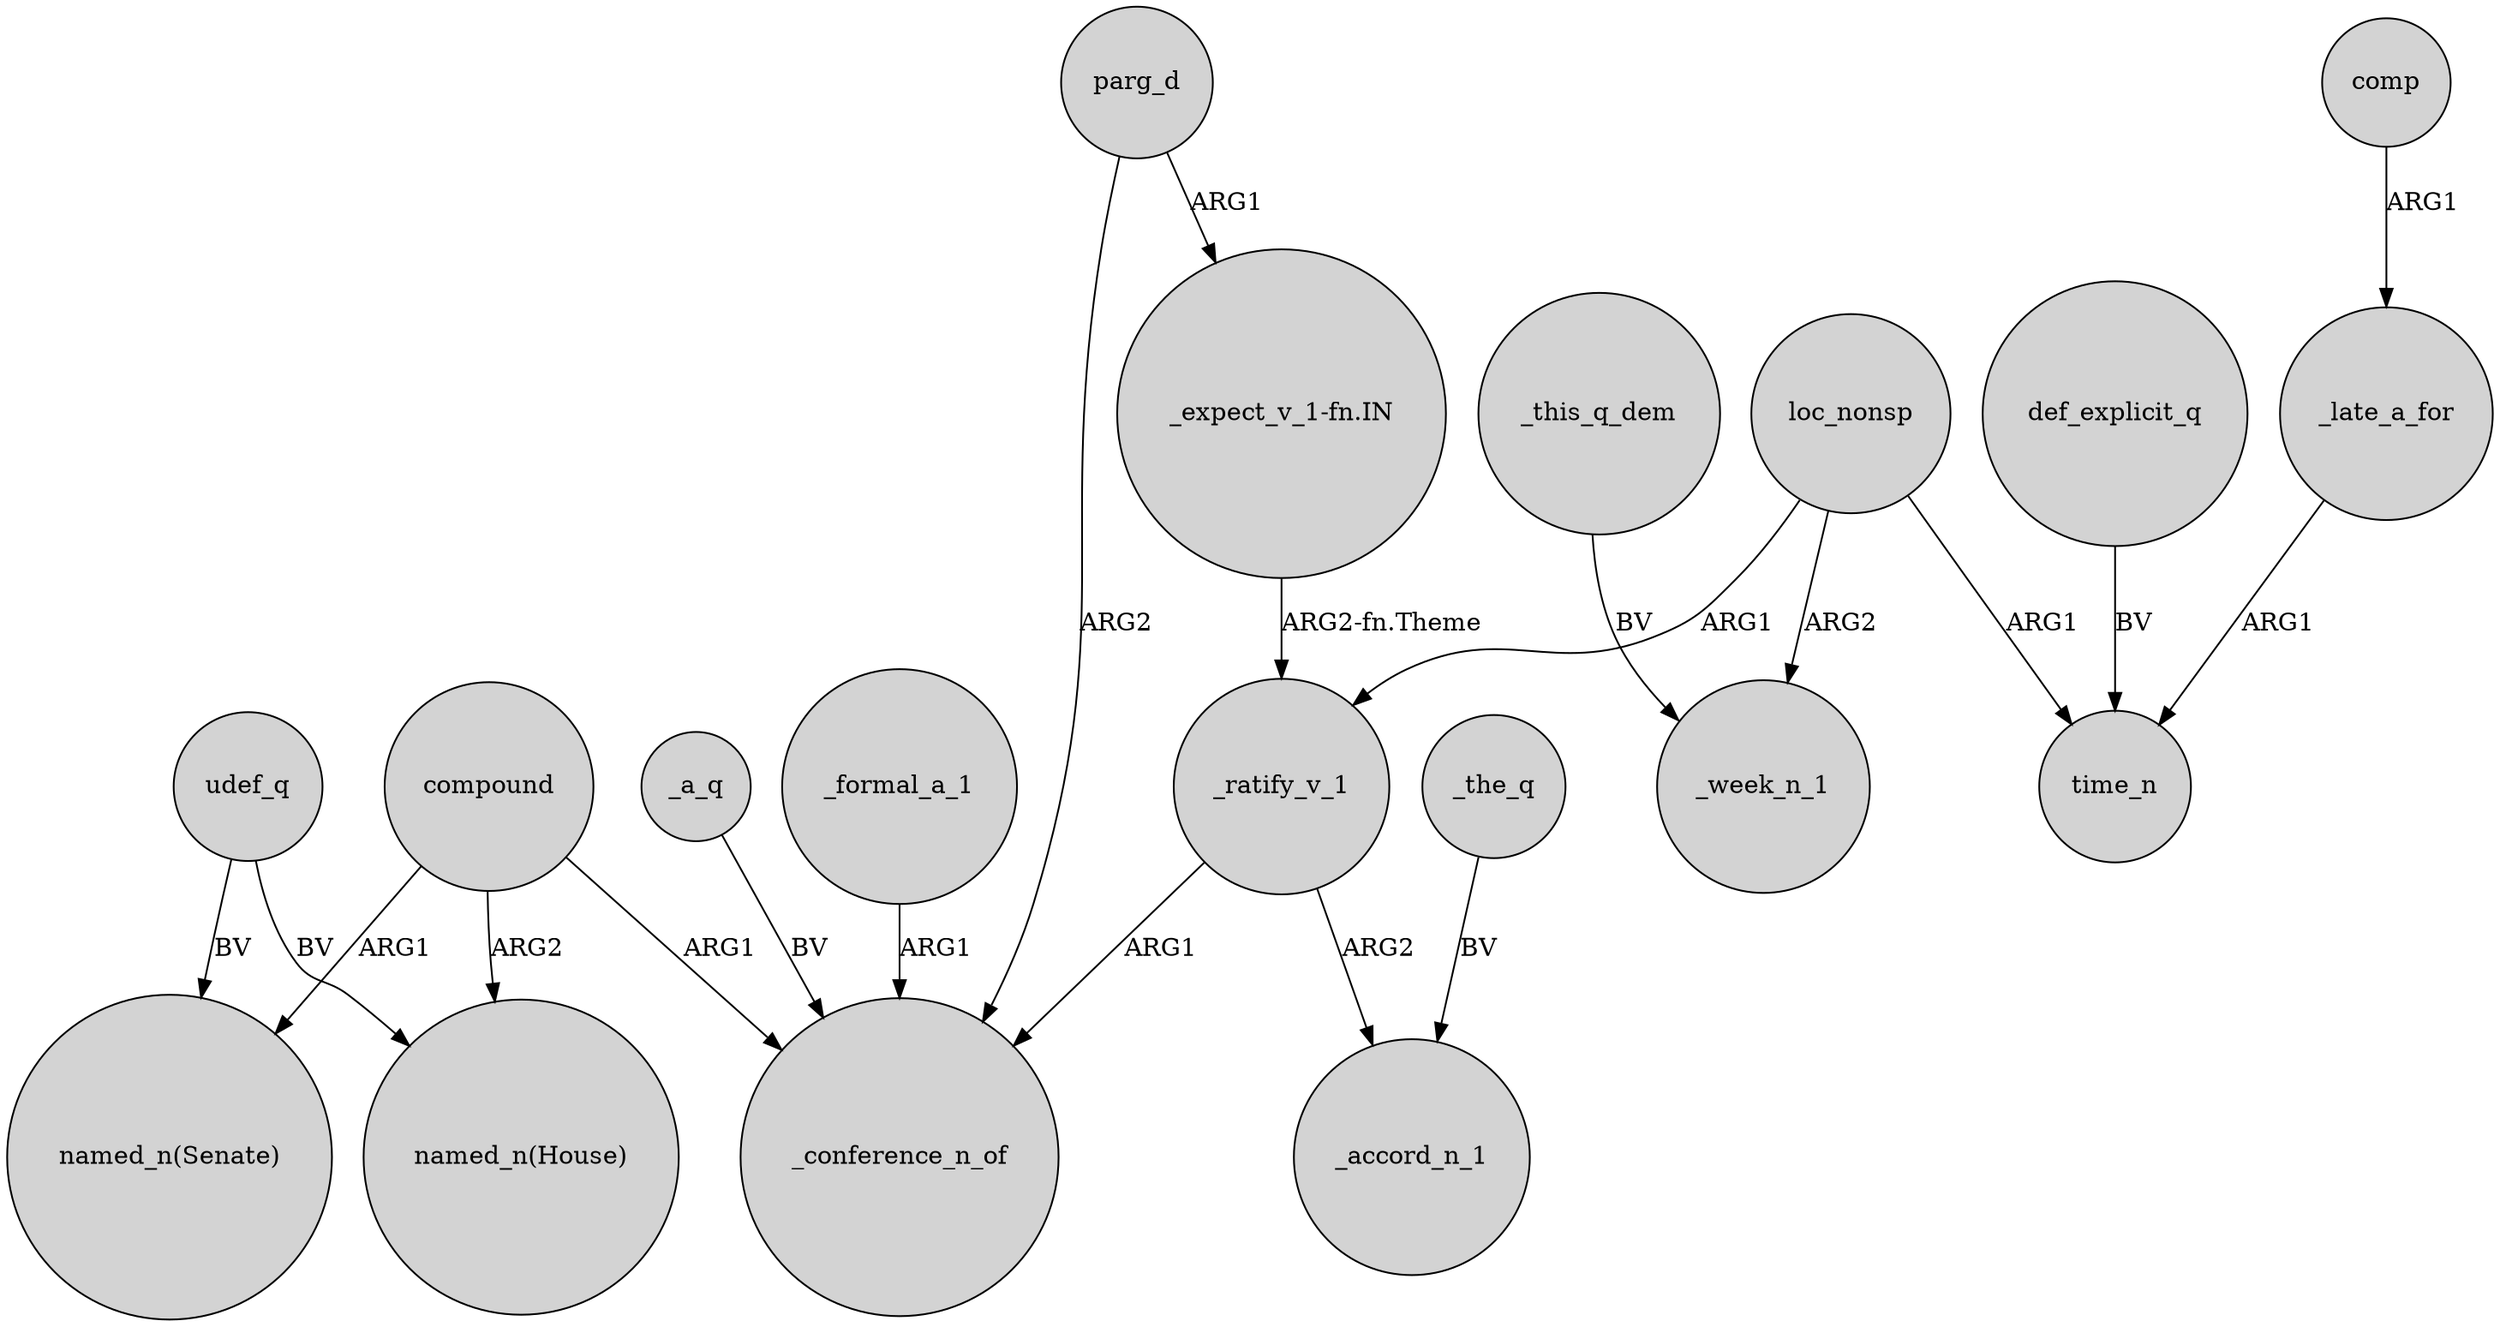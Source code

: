 digraph {
	node [shape=circle style=filled]
	udef_q -> "named_n(House)" [label=BV]
	parg_d -> _conference_n_of [label=ARG2]
	comp -> _late_a_for [label=ARG1]
	_a_q -> _conference_n_of [label=BV]
	def_explicit_q -> time_n [label=BV]
	compound -> _conference_n_of [label=ARG1]
	_ratify_v_1 -> _accord_n_1 [label=ARG2]
	"_expect_v_1-fn.IN" -> _ratify_v_1 [label="ARG2-fn.Theme"]
	loc_nonsp -> _ratify_v_1 [label=ARG1]
	loc_nonsp -> time_n [label=ARG1]
	_formal_a_1 -> _conference_n_of [label=ARG1]
	_this_q_dem -> _week_n_1 [label=BV]
	loc_nonsp -> _week_n_1 [label=ARG2]
	parg_d -> "_expect_v_1-fn.IN" [label=ARG1]
	compound -> "named_n(House)" [label=ARG2]
	udef_q -> "named_n(Senate)" [label=BV]
	compound -> "named_n(Senate)" [label=ARG1]
	_late_a_for -> time_n [label=ARG1]
	_the_q -> _accord_n_1 [label=BV]
	_ratify_v_1 -> _conference_n_of [label=ARG1]
}
